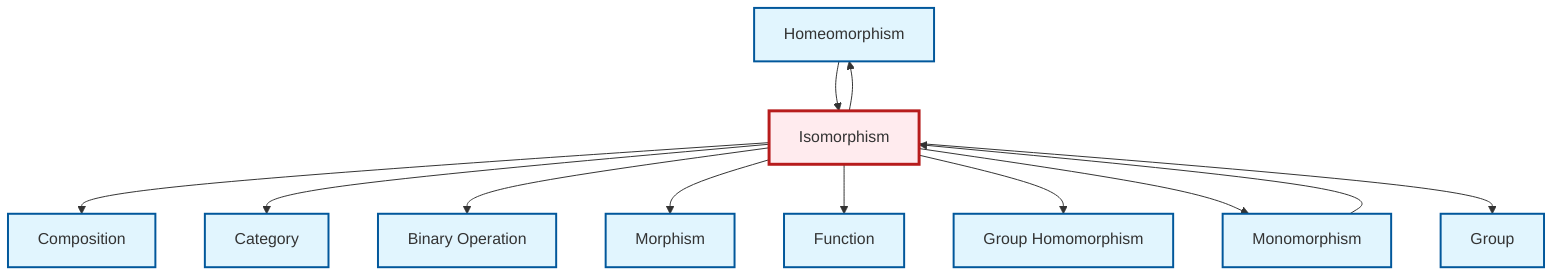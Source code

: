 graph TD
    classDef definition fill:#e1f5fe,stroke:#01579b,stroke-width:2px
    classDef theorem fill:#f3e5f5,stroke:#4a148c,stroke-width:2px
    classDef axiom fill:#fff3e0,stroke:#e65100,stroke-width:2px
    classDef example fill:#e8f5e9,stroke:#1b5e20,stroke-width:2px
    classDef current fill:#ffebee,stroke:#b71c1c,stroke-width:3px
    def-group["Group"]:::definition
    def-binary-operation["Binary Operation"]:::definition
    def-category["Category"]:::definition
    def-composition["Composition"]:::definition
    def-homeomorphism["Homeomorphism"]:::definition
    def-monomorphism["Monomorphism"]:::definition
    def-isomorphism["Isomorphism"]:::definition
    def-homomorphism["Group Homomorphism"]:::definition
    def-morphism["Morphism"]:::definition
    def-function["Function"]:::definition
    def-homeomorphism --> def-isomorphism
    def-isomorphism --> def-homeomorphism
    def-isomorphism --> def-composition
    def-isomorphism --> def-category
    def-isomorphism --> def-binary-operation
    def-monomorphism --> def-isomorphism
    def-isomorphism --> def-morphism
    def-isomorphism --> def-function
    def-isomorphism --> def-homomorphism
    def-isomorphism --> def-monomorphism
    def-isomorphism --> def-group
    class def-isomorphism current